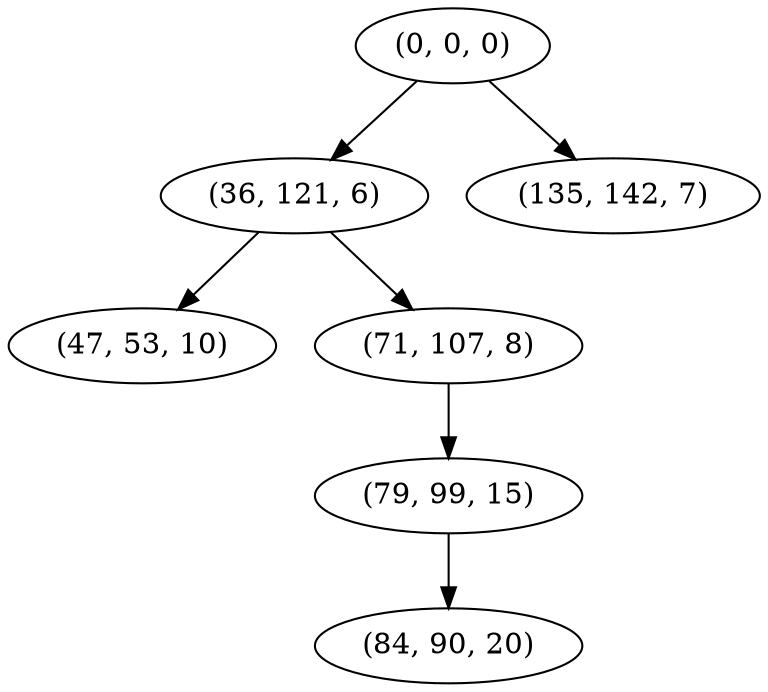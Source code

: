 digraph tree {
    "(0, 0, 0)";
    "(36, 121, 6)";
    "(47, 53, 10)";
    "(71, 107, 8)";
    "(79, 99, 15)";
    "(84, 90, 20)";
    "(135, 142, 7)";
    "(0, 0, 0)" -> "(36, 121, 6)";
    "(0, 0, 0)" -> "(135, 142, 7)";
    "(36, 121, 6)" -> "(47, 53, 10)";
    "(36, 121, 6)" -> "(71, 107, 8)";
    "(71, 107, 8)" -> "(79, 99, 15)";
    "(79, 99, 15)" -> "(84, 90, 20)";
}
